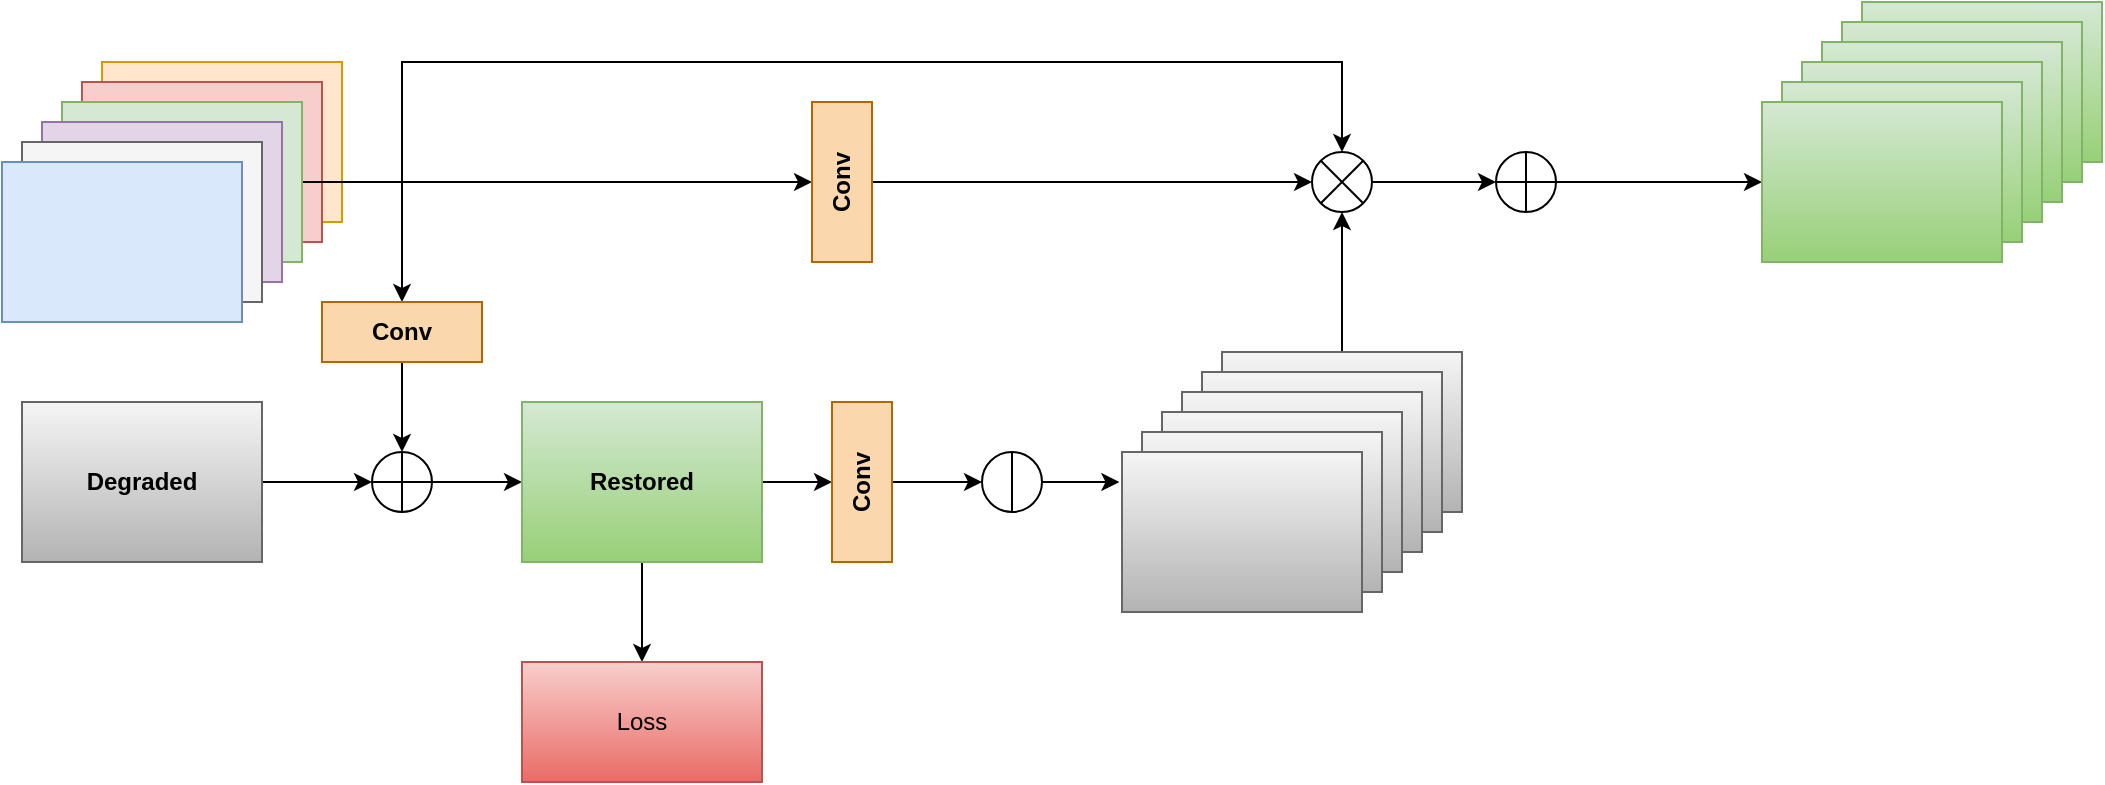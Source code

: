 <mxfile version="15.2.9" type="github">
  <diagram id="zDCgl1lZMFW1JyzD8VeT" name="第 1 页">
    <mxGraphModel dx="1221" dy="644" grid="1" gridSize="10" guides="1" tooltips="1" connect="1" arrows="1" fold="1" page="1" pageScale="1" pageWidth="827" pageHeight="1169" math="0" shadow="0">
      <root>
        <mxCell id="0" />
        <mxCell id="1" parent="0" />
        <mxCell id="Is5E9-EK4MYsvt7L6nUR-2" value="" style="rounded=0;whiteSpace=wrap;html=1;fillColor=#ffe6cc;strokeColor=#d79b00;" vertex="1" parent="1">
          <mxGeometry x="100" y="380" width="120" height="80" as="geometry" />
        </mxCell>
        <mxCell id="Is5E9-EK4MYsvt7L6nUR-3" value="" style="rounded=0;whiteSpace=wrap;html=1;fillColor=#f8cecc;strokeColor=#b85450;" vertex="1" parent="1">
          <mxGeometry x="90" y="390" width="120" height="80" as="geometry" />
        </mxCell>
        <mxCell id="Is5E9-EK4MYsvt7L6nUR-18" style="edgeStyle=orthogonalEdgeStyle;rounded=0;orthogonalLoop=1;jettySize=auto;html=1;exitX=1;exitY=0.5;exitDx=0;exitDy=0;" edge="1" parent="1" source="Is5E9-EK4MYsvt7L6nUR-4" target="Is5E9-EK4MYsvt7L6nUR-16">
          <mxGeometry relative="1" as="geometry" />
        </mxCell>
        <mxCell id="Is5E9-EK4MYsvt7L6nUR-20" style="edgeStyle=orthogonalEdgeStyle;rounded=0;orthogonalLoop=1;jettySize=auto;html=1;exitX=1;exitY=0.5;exitDx=0;exitDy=0;" edge="1" parent="1" source="Is5E9-EK4MYsvt7L6nUR-4" target="Is5E9-EK4MYsvt7L6nUR-19">
          <mxGeometry relative="1" as="geometry" />
        </mxCell>
        <mxCell id="Is5E9-EK4MYsvt7L6nUR-50" style="edgeStyle=orthogonalEdgeStyle;rounded=0;orthogonalLoop=1;jettySize=auto;html=1;exitX=1;exitY=0.5;exitDx=0;exitDy=0;entryX=0.5;entryY=0;entryDx=0;entryDy=0;entryPerimeter=0;" edge="1" parent="1" source="Is5E9-EK4MYsvt7L6nUR-4" target="Is5E9-EK4MYsvt7L6nUR-43">
          <mxGeometry relative="1" as="geometry">
            <Array as="points">
              <mxPoint x="250" y="440" />
              <mxPoint x="250" y="380" />
              <mxPoint x="720" y="380" />
            </Array>
          </mxGeometry>
        </mxCell>
        <mxCell id="Is5E9-EK4MYsvt7L6nUR-4" value="" style="rounded=0;whiteSpace=wrap;html=1;fillColor=#d5e8d4;strokeColor=#82b366;" vertex="1" parent="1">
          <mxGeometry x="80" y="400" width="120" height="80" as="geometry" />
        </mxCell>
        <mxCell id="Is5E9-EK4MYsvt7L6nUR-5" value="" style="rounded=0;whiteSpace=wrap;html=1;fillColor=#e1d5e7;strokeColor=#9673a6;" vertex="1" parent="1">
          <mxGeometry x="70" y="410" width="120" height="80" as="geometry" />
        </mxCell>
        <mxCell id="Is5E9-EK4MYsvt7L6nUR-6" value="" style="rounded=0;whiteSpace=wrap;html=1;fillColor=#f5f5f5;strokeColor=#666666;fontColor=#333333;" vertex="1" parent="1">
          <mxGeometry x="60" y="420" width="120" height="80" as="geometry" />
        </mxCell>
        <mxCell id="Is5E9-EK4MYsvt7L6nUR-7" value="" style="rounded=0;whiteSpace=wrap;html=1;fillColor=#dae8fc;strokeColor=#6c8ebf;" vertex="1" parent="1">
          <mxGeometry x="50" y="430" width="120" height="80" as="geometry" />
        </mxCell>
        <mxCell id="Is5E9-EK4MYsvt7L6nUR-12" value="" style="edgeStyle=orthogonalEdgeStyle;rounded=0;orthogonalLoop=1;jettySize=auto;html=1;" edge="1" parent="1" source="Is5E9-EK4MYsvt7L6nUR-10" target="Is5E9-EK4MYsvt7L6nUR-11">
          <mxGeometry relative="1" as="geometry" />
        </mxCell>
        <mxCell id="Is5E9-EK4MYsvt7L6nUR-10" value="&lt;b&gt;Degraded&lt;/b&gt;" style="rounded=0;whiteSpace=wrap;html=1;fillColor=#f5f5f5;strokeColor=#666666;gradientColor=#b3b3b3;" vertex="1" parent="1">
          <mxGeometry x="60" y="550" width="120" height="80" as="geometry" />
        </mxCell>
        <mxCell id="Is5E9-EK4MYsvt7L6nUR-15" value="" style="edgeStyle=orthogonalEdgeStyle;rounded=0;orthogonalLoop=1;jettySize=auto;html=1;" edge="1" parent="1" source="Is5E9-EK4MYsvt7L6nUR-11" target="Is5E9-EK4MYsvt7L6nUR-14">
          <mxGeometry relative="1" as="geometry" />
        </mxCell>
        <mxCell id="Is5E9-EK4MYsvt7L6nUR-11" value="" style="shape=orEllipse;perimeter=ellipsePerimeter;whiteSpace=wrap;html=1;backgroundOutline=1;" vertex="1" parent="1">
          <mxGeometry x="235" y="575" width="30" height="30" as="geometry" />
        </mxCell>
        <mxCell id="Is5E9-EK4MYsvt7L6nUR-22" value="" style="edgeStyle=orthogonalEdgeStyle;rounded=0;orthogonalLoop=1;jettySize=auto;html=1;" edge="1" parent="1" source="Is5E9-EK4MYsvt7L6nUR-14" target="Is5E9-EK4MYsvt7L6nUR-21">
          <mxGeometry relative="1" as="geometry" />
        </mxCell>
        <mxCell id="Is5E9-EK4MYsvt7L6nUR-24" value="" style="edgeStyle=orthogonalEdgeStyle;rounded=0;orthogonalLoop=1;jettySize=auto;html=1;" edge="1" parent="1" source="Is5E9-EK4MYsvt7L6nUR-14" target="Is5E9-EK4MYsvt7L6nUR-23">
          <mxGeometry relative="1" as="geometry" />
        </mxCell>
        <mxCell id="Is5E9-EK4MYsvt7L6nUR-14" value="&lt;b&gt;Restored&lt;/b&gt;" style="rounded=0;whiteSpace=wrap;html=1;fillColor=#d5e8d4;strokeColor=#82b366;gradientColor=#97d077;" vertex="1" parent="1">
          <mxGeometry x="310" y="550" width="120" height="80" as="geometry" />
        </mxCell>
        <mxCell id="Is5E9-EK4MYsvt7L6nUR-17" value="" style="edgeStyle=orthogonalEdgeStyle;rounded=0;orthogonalLoop=1;jettySize=auto;html=1;" edge="1" parent="1" source="Is5E9-EK4MYsvt7L6nUR-16" target="Is5E9-EK4MYsvt7L6nUR-11">
          <mxGeometry relative="1" as="geometry" />
        </mxCell>
        <mxCell id="Is5E9-EK4MYsvt7L6nUR-16" value="&lt;b&gt;Conv&lt;/b&gt;" style="rounded=0;whiteSpace=wrap;html=1;fillColor=#fad7ac;strokeColor=#b46504;" vertex="1" parent="1">
          <mxGeometry x="210" y="500" width="80" height="30" as="geometry" />
        </mxCell>
        <mxCell id="Is5E9-EK4MYsvt7L6nUR-45" style="edgeStyle=orthogonalEdgeStyle;rounded=0;orthogonalLoop=1;jettySize=auto;html=1;exitX=0.5;exitY=1;exitDx=0;exitDy=0;entryX=0;entryY=0.5;entryDx=0;entryDy=0;entryPerimeter=0;" edge="1" parent="1" source="Is5E9-EK4MYsvt7L6nUR-19" target="Is5E9-EK4MYsvt7L6nUR-43">
          <mxGeometry relative="1" as="geometry" />
        </mxCell>
        <mxCell id="Is5E9-EK4MYsvt7L6nUR-19" value="&lt;b&gt;Conv&lt;/b&gt;" style="rounded=0;whiteSpace=wrap;html=1;rotation=-90;fillColor=#fad7ac;strokeColor=#b46504;" vertex="1" parent="1">
          <mxGeometry x="430" y="425" width="80" height="30" as="geometry" />
        </mxCell>
        <mxCell id="Is5E9-EK4MYsvt7L6nUR-21" value="Loss" style="rounded=0;whiteSpace=wrap;html=1;gradientColor=#ea6b66;fillColor=#f8cecc;strokeColor=#b85450;" vertex="1" parent="1">
          <mxGeometry x="310" y="680" width="120" height="60" as="geometry" />
        </mxCell>
        <mxCell id="Is5E9-EK4MYsvt7L6nUR-27" value="" style="edgeStyle=orthogonalEdgeStyle;rounded=0;orthogonalLoop=1;jettySize=auto;html=1;" edge="1" parent="1" source="Is5E9-EK4MYsvt7L6nUR-23" target="Is5E9-EK4MYsvt7L6nUR-26">
          <mxGeometry relative="1" as="geometry" />
        </mxCell>
        <mxCell id="Is5E9-EK4MYsvt7L6nUR-23" value="&lt;b&gt;Conv&lt;/b&gt;" style="rounded=0;whiteSpace=wrap;html=1;rotation=-90;fillColor=#fad7ac;strokeColor=#b46504;" vertex="1" parent="1">
          <mxGeometry x="440" y="575" width="80" height="30" as="geometry" />
        </mxCell>
        <mxCell id="Is5E9-EK4MYsvt7L6nUR-26" value="" style="shape=lineEllipse;perimeter=ellipsePerimeter;whiteSpace=wrap;html=1;backgroundOutline=1;gradientColor=#ffffff;direction=south;" vertex="1" parent="1">
          <mxGeometry x="540" y="575" width="30" height="30" as="geometry" />
        </mxCell>
        <mxCell id="Is5E9-EK4MYsvt7L6nUR-46" style="edgeStyle=orthogonalEdgeStyle;rounded=0;orthogonalLoop=1;jettySize=auto;html=1;exitX=0.5;exitY=0;exitDx=0;exitDy=0;entryX=0.5;entryY=1;entryDx=0;entryDy=0;entryPerimeter=0;" edge="1" parent="1" source="Is5E9-EK4MYsvt7L6nUR-28" target="Is5E9-EK4MYsvt7L6nUR-43">
          <mxGeometry relative="1" as="geometry" />
        </mxCell>
        <mxCell id="Is5E9-EK4MYsvt7L6nUR-28" value="" style="rounded=0;whiteSpace=wrap;html=1;fillColor=#f5f5f5;strokeColor=#666666;gradientColor=#b3b3b3;" vertex="1" parent="1">
          <mxGeometry x="660" y="525" width="120" height="80" as="geometry" />
        </mxCell>
        <mxCell id="Is5E9-EK4MYsvt7L6nUR-29" value="" style="rounded=0;whiteSpace=wrap;html=1;fillColor=#f5f5f5;strokeColor=#666666;gradientColor=#b3b3b3;" vertex="1" parent="1">
          <mxGeometry x="650" y="535" width="120" height="80" as="geometry" />
        </mxCell>
        <mxCell id="Is5E9-EK4MYsvt7L6nUR-30" value="" style="rounded=0;whiteSpace=wrap;html=1;fillColor=#f5f5f5;strokeColor=#666666;gradientColor=#b3b3b3;" vertex="1" parent="1">
          <mxGeometry x="640" y="545" width="120" height="80" as="geometry" />
        </mxCell>
        <mxCell id="Is5E9-EK4MYsvt7L6nUR-31" value="" style="rounded=0;whiteSpace=wrap;html=1;fillColor=#f5f5f5;strokeColor=#666666;gradientColor=#b3b3b3;" vertex="1" parent="1">
          <mxGeometry x="630" y="555" width="120" height="80" as="geometry" />
        </mxCell>
        <mxCell id="Is5E9-EK4MYsvt7L6nUR-32" value="" style="rounded=0;whiteSpace=wrap;html=1;fillColor=#f5f5f5;strokeColor=#666666;gradientColor=#b3b3b3;" vertex="1" parent="1">
          <mxGeometry x="620" y="565" width="120" height="80" as="geometry" />
        </mxCell>
        <mxCell id="Is5E9-EK4MYsvt7L6nUR-33" value="" style="rounded=0;whiteSpace=wrap;html=1;fillColor=#f5f5f5;strokeColor=#666666;gradientColor=#b3b3b3;" vertex="1" parent="1">
          <mxGeometry x="610" y="575" width="120" height="80" as="geometry" />
        </mxCell>
        <mxCell id="Is5E9-EK4MYsvt7L6nUR-41" style="edgeStyle=orthogonalEdgeStyle;rounded=0;orthogonalLoop=1;jettySize=auto;html=1;exitX=0.5;exitY=0;exitDx=0;exitDy=0;entryX=-0.011;entryY=0.194;entryDx=0;entryDy=0;entryPerimeter=0;" edge="1" parent="1" source="Is5E9-EK4MYsvt7L6nUR-26" target="Is5E9-EK4MYsvt7L6nUR-33">
          <mxGeometry relative="1" as="geometry">
            <mxPoint x="611" y="587" as="targetPoint" />
          </mxGeometry>
        </mxCell>
        <mxCell id="Is5E9-EK4MYsvt7L6nUR-52" value="" style="edgeStyle=orthogonalEdgeStyle;rounded=0;orthogonalLoop=1;jettySize=auto;html=1;" edge="1" parent="1" source="Is5E9-EK4MYsvt7L6nUR-43" target="Is5E9-EK4MYsvt7L6nUR-51">
          <mxGeometry relative="1" as="geometry" />
        </mxCell>
        <mxCell id="Is5E9-EK4MYsvt7L6nUR-43" value="" style="verticalLabelPosition=bottom;verticalAlign=top;html=1;shape=mxgraph.flowchart.or;" vertex="1" parent="1">
          <mxGeometry x="705" y="425" width="30" height="30" as="geometry" />
        </mxCell>
        <mxCell id="Is5E9-EK4MYsvt7L6nUR-59" style="edgeStyle=orthogonalEdgeStyle;rounded=0;orthogonalLoop=1;jettySize=auto;html=1;exitX=1;exitY=0.5;exitDx=0;exitDy=0;" edge="1" parent="1" source="Is5E9-EK4MYsvt7L6nUR-51" target="Is5E9-EK4MYsvt7L6nUR-58">
          <mxGeometry relative="1" as="geometry" />
        </mxCell>
        <mxCell id="Is5E9-EK4MYsvt7L6nUR-51" value="" style="shape=orEllipse;perimeter=ellipsePerimeter;whiteSpace=wrap;html=1;backgroundOutline=1;gradientColor=#ffffff;" vertex="1" parent="1">
          <mxGeometry x="797" y="425" width="30" height="30" as="geometry" />
        </mxCell>
        <mxCell id="Is5E9-EK4MYsvt7L6nUR-53" value="" style="rounded=0;whiteSpace=wrap;html=1;fillColor=#d5e8d4;strokeColor=#82b366;gradientColor=#97d077;" vertex="1" parent="1">
          <mxGeometry x="980" y="350" width="120" height="80" as="geometry" />
        </mxCell>
        <mxCell id="Is5E9-EK4MYsvt7L6nUR-54" value="" style="rounded=0;whiteSpace=wrap;html=1;fillColor=#d5e8d4;strokeColor=#82b366;gradientColor=#97d077;" vertex="1" parent="1">
          <mxGeometry x="970" y="360" width="120" height="80" as="geometry" />
        </mxCell>
        <mxCell id="Is5E9-EK4MYsvt7L6nUR-55" value="" style="rounded=0;whiteSpace=wrap;html=1;fillColor=#d5e8d4;strokeColor=#82b366;gradientColor=#97d077;" vertex="1" parent="1">
          <mxGeometry x="960" y="370" width="120" height="80" as="geometry" />
        </mxCell>
        <mxCell id="Is5E9-EK4MYsvt7L6nUR-56" value="" style="rounded=0;whiteSpace=wrap;html=1;fillColor=#d5e8d4;strokeColor=#82b366;gradientColor=#97d077;" vertex="1" parent="1">
          <mxGeometry x="950" y="380" width="120" height="80" as="geometry" />
        </mxCell>
        <mxCell id="Is5E9-EK4MYsvt7L6nUR-57" value="" style="rounded=0;whiteSpace=wrap;html=1;fillColor=#d5e8d4;strokeColor=#82b366;gradientColor=#97d077;" vertex="1" parent="1">
          <mxGeometry x="940" y="390" width="120" height="80" as="geometry" />
        </mxCell>
        <mxCell id="Is5E9-EK4MYsvt7L6nUR-58" value="" style="rounded=0;whiteSpace=wrap;html=1;fillColor=#d5e8d4;strokeColor=#82b366;gradientColor=#97d077;" vertex="1" parent="1">
          <mxGeometry x="930" y="400" width="120" height="80" as="geometry" />
        </mxCell>
      </root>
    </mxGraphModel>
  </diagram>
</mxfile>
